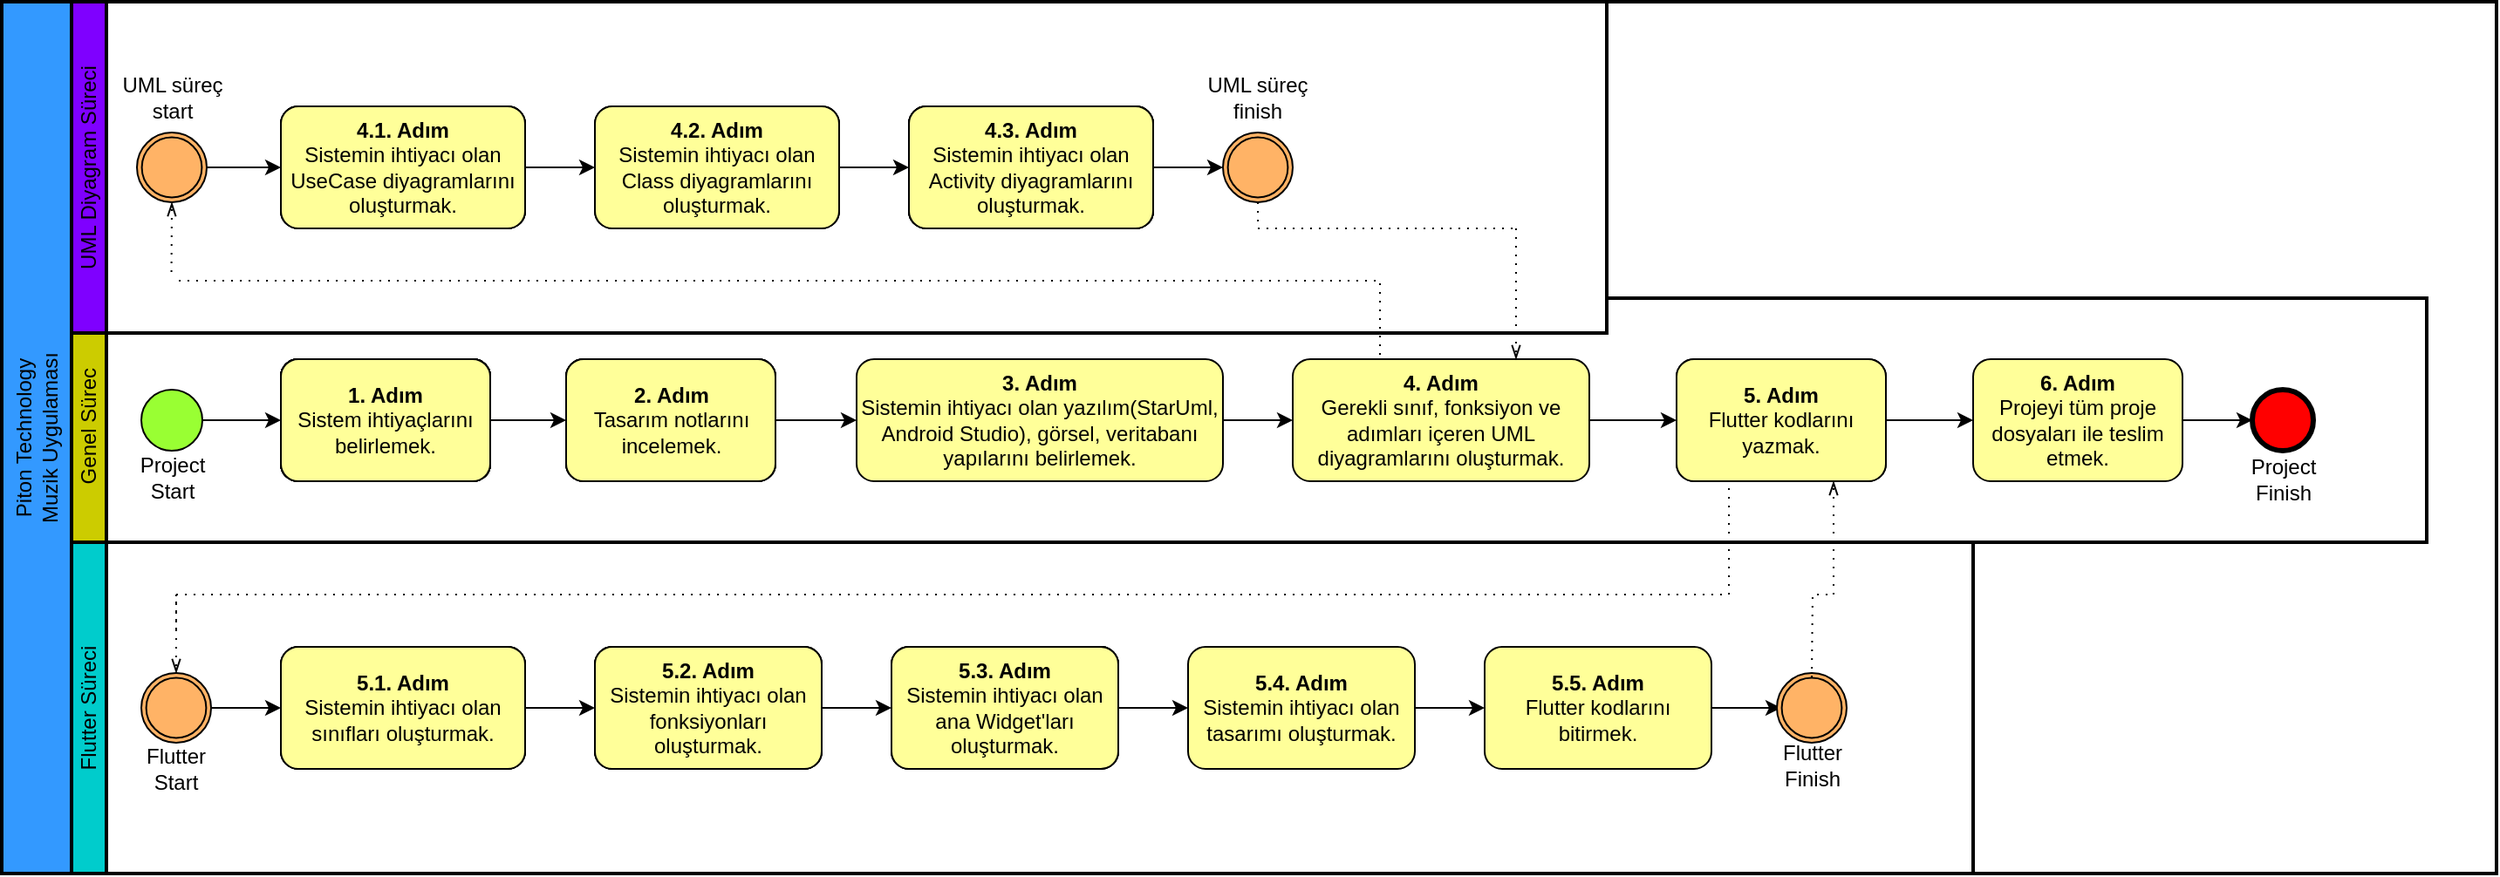 <mxfile version="21.3.4" type="device">
  <diagram name="Sayfa -1" id="RC8Z3Om8tb_IrY7KSUlR">
    <mxGraphModel dx="1518" dy="646" grid="1" gridSize="10" guides="1" tooltips="1" connect="1" arrows="1" fold="1" page="1" pageScale="1" pageWidth="827" pageHeight="1169" math="0" shadow="0">
      <root>
        <mxCell id="0" />
        <mxCell id="1" parent="0" />
        <mxCell id="oHoN3_NJpQbHfXJQ5s68-1" value="Piton Technology &lt;br&gt;Muzik Uygulaması" style="swimlane;html=1;startSize=40;fontStyle=0;collapsible=0;horizontal=0;swimlaneLine=1;swimlaneFillColor=#ffffff;strokeWidth=2;whiteSpace=wrap;fillColor=#3399FF;" parent="1" vertex="1">
          <mxGeometry x="30" y="30" width="1430" height="500" as="geometry" />
        </mxCell>
        <mxCell id="oHoN3_NJpQbHfXJQ5s68-3" value="Genel Sürec&amp;nbsp;&amp;nbsp;" style="swimlane;html=1;startSize=20;fontStyle=0;collapsible=0;horizontal=0;swimlaneLine=1;swimlaneFillColor=#ffffff;strokeWidth=2;whiteSpace=wrap;fillColor=#CCCC00;" parent="oHoN3_NJpQbHfXJQ5s68-1" vertex="1">
          <mxGeometry x="40" y="170" width="1350" height="140" as="geometry" />
        </mxCell>
        <mxCell id="oHoN3_NJpQbHfXJQ5s68-14" style="edgeStyle=orthogonalEdgeStyle;rounded=0;orthogonalLoop=1;jettySize=auto;html=1;entryX=0;entryY=0.5;entryDx=0;entryDy=0;entryPerimeter=0;" parent="oHoN3_NJpQbHfXJQ5s68-3" source="oHoN3_NJpQbHfXJQ5s68-6" target="oHoN3_NJpQbHfXJQ5s68-7" edge="1">
          <mxGeometry relative="1" as="geometry" />
        </mxCell>
        <mxCell id="oHoN3_NJpQbHfXJQ5s68-6" value="" style="points=[[0.145,0.145,0],[0.5,0,0],[0.855,0.145,0],[1,0.5,0],[0.855,0.855,0],[0.5,1,0],[0.145,0.855,0],[0,0.5,0]];shape=mxgraph.bpmn.event;html=1;verticalLabelPosition=bottom;labelBackgroundColor=#ffffff;verticalAlign=top;align=center;perimeter=ellipsePerimeter;outlineConnect=0;aspect=fixed;outline=standard;symbol=general;fillColor=#99FF33;" parent="oHoN3_NJpQbHfXJQ5s68-3" vertex="1">
          <mxGeometry x="40" y="52.5" width="35" height="35" as="geometry" />
        </mxCell>
        <mxCell id="oHoN3_NJpQbHfXJQ5s68-23" style="edgeStyle=orthogonalEdgeStyle;rounded=0;orthogonalLoop=1;jettySize=auto;html=1;entryX=0;entryY=0.5;entryDx=0;entryDy=0;entryPerimeter=0;" parent="oHoN3_NJpQbHfXJQ5s68-3" source="oHoN3_NJpQbHfXJQ5s68-7" target="oHoN3_NJpQbHfXJQ5s68-9" edge="1">
          <mxGeometry relative="1" as="geometry" />
        </mxCell>
        <mxCell id="oHoN3_NJpQbHfXJQ5s68-7" value="&lt;b&gt;1. Adım&lt;/b&gt;&lt;br&gt;Sistem ihtiyaçlarını belirlemek." style="points=[[0.25,0,0],[0.5,0,0],[0.75,0,0],[1,0.25,0],[1,0.5,0],[1,0.75,0],[0.75,1,0],[0.5,1,0],[0.25,1,0],[0,0.75,0],[0,0.5,0],[0,0.25,0]];shape=mxgraph.bpmn.task;whiteSpace=wrap;rectStyle=rounded;size=10;html=1;container=1;expand=0;collapsible=0;taskMarker=abstract;" parent="oHoN3_NJpQbHfXJQ5s68-3" vertex="1">
          <mxGeometry x="120" y="35" width="120" height="70" as="geometry" />
        </mxCell>
        <mxCell id="oHoN3_NJpQbHfXJQ5s68-16" style="edgeStyle=orthogonalEdgeStyle;rounded=0;orthogonalLoop=1;jettySize=auto;html=1;entryX=0;entryY=0.5;entryDx=0;entryDy=0;entryPerimeter=0;" parent="oHoN3_NJpQbHfXJQ5s68-3" source="oHoN3_NJpQbHfXJQ5s68-9" target="oHoN3_NJpQbHfXJQ5s68-12" edge="1">
          <mxGeometry relative="1" as="geometry" />
        </mxCell>
        <mxCell id="oHoN3_NJpQbHfXJQ5s68-9" value="&lt;b&gt;2. Adım&lt;/b&gt;&lt;br&gt;Tasarım notlarını incelemek." style="points=[[0.25,0,0],[0.5,0,0],[0.75,0,0],[1,0.25,0],[1,0.5,0],[1,0.75,0],[0.75,1,0],[0.5,1,0],[0.25,1,0],[0,0.75,0],[0,0.5,0],[0,0.25,0]];shape=mxgraph.bpmn.task;whiteSpace=wrap;rectStyle=rounded;size=10;html=1;container=1;expand=0;collapsible=0;taskMarker=abstract;" parent="oHoN3_NJpQbHfXJQ5s68-3" vertex="1">
          <mxGeometry x="283.5" y="35" width="120" height="70" as="geometry" />
        </mxCell>
        <mxCell id="oHoN3_NJpQbHfXJQ5s68-19" style="edgeStyle=orthogonalEdgeStyle;rounded=0;orthogonalLoop=1;jettySize=auto;html=1;entryX=0;entryY=0.5;entryDx=0;entryDy=0;entryPerimeter=0;" parent="oHoN3_NJpQbHfXJQ5s68-3" source="oHoN3_NJpQbHfXJQ5s68-10" target="oHoN3_NJpQbHfXJQ5s68-11" edge="1">
          <mxGeometry relative="1" as="geometry" />
        </mxCell>
        <mxCell id="oHoN3_NJpQbHfXJQ5s68-10" value="&lt;b&gt;4. Adım&lt;/b&gt;&lt;br&gt;Gerekli sınıf, fonksiyon ve adımları içeren UML diyagramlarını oluşturmak." style="points=[[0.25,0,0],[0.5,0,0],[0.75,0,0],[1,0.25,0],[1,0.5,0],[1,0.75,0],[0.75,1,0],[0.5,1,0],[0.25,1,0],[0,0.75,0],[0,0.5,0],[0,0.25,0]];shape=mxgraph.bpmn.task;whiteSpace=wrap;rectStyle=rounded;size=10;html=1;container=1;expand=0;collapsible=0;taskMarker=abstract;fillColor=#FFFF99;" parent="oHoN3_NJpQbHfXJQ5s68-3" vertex="1">
          <mxGeometry x="700" y="35" width="170" height="70" as="geometry" />
        </mxCell>
        <mxCell id="PVPJIV_usJrOc7KHJ-qA-55" value="&lt;b&gt;4.3. Adım&lt;/b&gt;&lt;br&gt;Sistemin ihtiyacı olan Activity diyagramlarını oluşturmak." style="points=[[0.25,0,0],[0.5,0,0],[0.75,0,0],[1,0.25,0],[1,0.5,0],[1,0.75,0],[0.75,1,0],[0.5,1,0],[0.25,1,0],[0,0.75,0],[0,0.5,0],[0,0.25,0]];shape=mxgraph.bpmn.task;whiteSpace=wrap;rectStyle=rounded;size=10;html=1;container=1;expand=0;collapsible=0;taskMarker=abstract;" vertex="1" parent="oHoN3_NJpQbHfXJQ5s68-10">
          <mxGeometry x="-220" y="-145" width="140" height="70" as="geometry" />
        </mxCell>
        <mxCell id="PVPJIV_usJrOc7KHJ-qA-56" value="&lt;b&gt;4.1. Adım&lt;/b&gt;&lt;br&gt;Sistemin ihtiyacı olan UseCase diyagramlarını oluşturmak." style="points=[[0.25,0,0],[0.5,0,0],[0.75,0,0],[1,0.25,0],[1,0.5,0],[1,0.75,0],[0.75,1,0],[0.5,1,0],[0.25,1,0],[0,0.75,0],[0,0.5,0],[0,0.25,0]];shape=mxgraph.bpmn.task;whiteSpace=wrap;rectStyle=rounded;size=10;html=1;container=1;expand=0;collapsible=0;taskMarker=abstract;" vertex="1" parent="oHoN3_NJpQbHfXJQ5s68-10">
          <mxGeometry x="-580" y="-145" width="140" height="70" as="geometry" />
        </mxCell>
        <mxCell id="PVPJIV_usJrOc7KHJ-qA-57" value="&lt;b&gt;1. Adım&lt;/b&gt;&lt;br&gt;Sistem ihtiyaçlarını belirlemek." style="points=[[0.25,0,0],[0.5,0,0],[0.75,0,0],[1,0.25,0],[1,0.5,0],[1,0.75,0],[0.75,1,0],[0.5,1,0],[0.25,1,0],[0,0.75,0],[0,0.5,0],[0,0.25,0]];shape=mxgraph.bpmn.task;whiteSpace=wrap;rectStyle=rounded;size=10;html=1;container=1;expand=0;collapsible=0;taskMarker=abstract;" vertex="1" parent="PVPJIV_usJrOc7KHJ-qA-56">
          <mxGeometry y="145" width="120" height="70" as="geometry" />
        </mxCell>
        <mxCell id="PVPJIV_usJrOc7KHJ-qA-58" value="&lt;b&gt;4.2. Adım&lt;/b&gt;&lt;br&gt;Sistemin ihtiyacı olan Class diyagramlarını oluşturmak." style="points=[[0.25,0,0],[0.5,0,0],[0.75,0,0],[1,0.25,0],[1,0.5,0],[1,0.75,0],[0.75,1,0],[0.5,1,0],[0.25,1,0],[0,0.75,0],[0,0.5,0],[0,0.25,0]];shape=mxgraph.bpmn.task;whiteSpace=wrap;rectStyle=rounded;size=10;html=1;container=1;expand=0;collapsible=0;taskMarker=abstract;" vertex="1" parent="oHoN3_NJpQbHfXJQ5s68-10">
          <mxGeometry x="-400" y="-145" width="140" height="70" as="geometry" />
        </mxCell>
        <mxCell id="PVPJIV_usJrOc7KHJ-qA-59" value="&lt;b&gt;1. Adım&lt;/b&gt;&lt;br&gt;Sistem ihtiyaçlarını belirlemek." style="points=[[0.25,0,0],[0.5,0,0],[0.75,0,0],[1,0.25,0],[1,0.5,0],[1,0.75,0],[0.75,1,0],[0.5,1,0],[0.25,1,0],[0,0.75,0],[0,0.5,0],[0,0.25,0]];shape=mxgraph.bpmn.task;whiteSpace=wrap;rectStyle=rounded;size=10;html=1;container=1;expand=0;collapsible=0;taskMarker=abstract;" vertex="1" parent="PVPJIV_usJrOc7KHJ-qA-58">
          <mxGeometry x="-180" y="145" width="120" height="70" as="geometry" />
        </mxCell>
        <mxCell id="PVPJIV_usJrOc7KHJ-qA-60" value="&lt;b&gt;2. Adım&lt;/b&gt;&lt;br&gt;Tasarım notlarını incelemek." style="points=[[0.25,0,0],[0.5,0,0],[0.75,0,0],[1,0.25,0],[1,0.5,0],[1,0.75,0],[0.75,1,0],[0.5,1,0],[0.25,1,0],[0,0.75,0],[0,0.5,0],[0,0.25,0]];shape=mxgraph.bpmn.task;whiteSpace=wrap;rectStyle=rounded;size=10;html=1;container=1;expand=0;collapsible=0;taskMarker=abstract;" vertex="1" parent="oHoN3_NJpQbHfXJQ5s68-10">
          <mxGeometry x="-416.5" width="120" height="70" as="geometry" />
        </mxCell>
        <mxCell id="PVPJIV_usJrOc7KHJ-qA-61" value="&lt;b&gt;5.1. Adım&lt;/b&gt;&lt;br&gt;Sistemin ihtiyacı olan sınıfları oluşturmak." style="points=[[0.25,0,0],[0.5,0,0],[0.75,0,0],[1,0.25,0],[1,0.5,0],[1,0.75,0],[0.75,1,0],[0.5,1,0],[0.25,1,0],[0,0.75,0],[0,0.5,0],[0,0.25,0]];shape=mxgraph.bpmn.task;whiteSpace=wrap;rectStyle=rounded;size=10;html=1;container=1;expand=0;collapsible=0;taskMarker=abstract;" vertex="1" parent="oHoN3_NJpQbHfXJQ5s68-10">
          <mxGeometry x="-580" y="165" width="140" height="70" as="geometry" />
        </mxCell>
        <mxCell id="PVPJIV_usJrOc7KHJ-qA-62" value="&lt;b&gt;5.2. Adım&lt;/b&gt;&lt;br&gt;Sistemin ihtiyacı olan fonksiyonları oluşturmak." style="points=[[0.25,0,0],[0.5,0,0],[0.75,0,0],[1,0.25,0],[1,0.5,0],[1,0.75,0],[0.75,1,0],[0.5,1,0],[0.25,1,0],[0,0.75,0],[0,0.5,0],[0,0.25,0]];shape=mxgraph.bpmn.task;whiteSpace=wrap;rectStyle=rounded;size=10;html=1;container=1;expand=0;collapsible=0;taskMarker=abstract;" vertex="1" parent="oHoN3_NJpQbHfXJQ5s68-10">
          <mxGeometry x="-400" y="165" width="130" height="70" as="geometry" />
        </mxCell>
        <mxCell id="PVPJIV_usJrOc7KHJ-qA-63" value="&lt;b&gt;5.3. Adım&lt;/b&gt;&lt;br&gt;Sistemin ihtiyacı olan ana Widget&#39;ları oluşturmak." style="points=[[0.25,0,0],[0.5,0,0],[0.75,0,0],[1,0.25,0],[1,0.5,0],[1,0.75,0],[0.75,1,0],[0.5,1,0],[0.25,1,0],[0,0.75,0],[0,0.5,0],[0,0.25,0]];shape=mxgraph.bpmn.task;whiteSpace=wrap;rectStyle=rounded;size=10;html=1;container=1;expand=0;collapsible=0;taskMarker=abstract;" vertex="1" parent="oHoN3_NJpQbHfXJQ5s68-10">
          <mxGeometry x="-230" y="165" width="130" height="70" as="geometry" />
        </mxCell>
        <mxCell id="oHoN3_NJpQbHfXJQ5s68-20" style="edgeStyle=orthogonalEdgeStyle;rounded=0;orthogonalLoop=1;jettySize=auto;html=1;entryX=0;entryY=0.5;entryDx=0;entryDy=0;entryPerimeter=0;" parent="oHoN3_NJpQbHfXJQ5s68-3" source="oHoN3_NJpQbHfXJQ5s68-11" target="oHoN3_NJpQbHfXJQ5s68-13" edge="1">
          <mxGeometry relative="1" as="geometry" />
        </mxCell>
        <mxCell id="oHoN3_NJpQbHfXJQ5s68-11" value="&lt;b&gt;5. Adım&lt;/b&gt;&lt;br&gt;Flutter kodlarını yazmak." style="points=[[0.25,0,0],[0.5,0,0],[0.75,0,0],[1,0.25,0],[1,0.5,0],[1,0.75,0],[0.75,1,0],[0.5,1,0],[0.25,1,0],[0,0.75,0],[0,0.5,0],[0,0.25,0]];shape=mxgraph.bpmn.task;whiteSpace=wrap;rectStyle=rounded;size=10;html=1;container=1;expand=0;collapsible=0;taskMarker=abstract;" parent="oHoN3_NJpQbHfXJQ5s68-3" vertex="1">
          <mxGeometry x="920" y="35" width="120" height="70" as="geometry" />
        </mxCell>
        <mxCell id="oHoN3_NJpQbHfXJQ5s68-17" style="edgeStyle=orthogonalEdgeStyle;rounded=0;orthogonalLoop=1;jettySize=auto;html=1;entryX=0;entryY=0.5;entryDx=0;entryDy=0;entryPerimeter=0;" parent="oHoN3_NJpQbHfXJQ5s68-3" source="oHoN3_NJpQbHfXJQ5s68-12" target="oHoN3_NJpQbHfXJQ5s68-10" edge="1">
          <mxGeometry relative="1" as="geometry" />
        </mxCell>
        <mxCell id="oHoN3_NJpQbHfXJQ5s68-12" value="&lt;b&gt;3. Adım&lt;/b&gt;&lt;br&gt;Sistemin ihtiyacı olan yazılım(StarUml, Android Studio), görsel, veritabanı yapılarını belirlemek." style="points=[[0.25,0,0],[0.5,0,0],[0.75,0,0],[1,0.25,0],[1,0.5,0],[1,0.75,0],[0.75,1,0],[0.5,1,0],[0.25,1,0],[0,0.75,0],[0,0.5,0],[0,0.25,0]];shape=mxgraph.bpmn.task;whiteSpace=wrap;rectStyle=rounded;size=10;html=1;container=1;expand=0;collapsible=0;taskMarker=abstract;fillColor=#FFFF99;" parent="oHoN3_NJpQbHfXJQ5s68-3" vertex="1">
          <mxGeometry x="450" y="35" width="210" height="70" as="geometry" />
        </mxCell>
        <mxCell id="PVPJIV_usJrOc7KHJ-qA-46" value="&lt;b&gt;4.3. Adım&lt;/b&gt;&lt;br&gt;Sistemin ihtiyacı olan Activity diyagramlarını oluşturmak." style="points=[[0.25,0,0],[0.5,0,0],[0.75,0,0],[1,0.25,0],[1,0.5,0],[1,0.75,0],[0.75,1,0],[0.5,1,0],[0.25,1,0],[0,0.75,0],[0,0.5,0],[0,0.25,0]];shape=mxgraph.bpmn.task;whiteSpace=wrap;rectStyle=rounded;size=10;html=1;container=1;expand=0;collapsible=0;taskMarker=abstract;" vertex="1" parent="oHoN3_NJpQbHfXJQ5s68-12">
          <mxGeometry x="30" y="-145" width="140" height="70" as="geometry" />
        </mxCell>
        <mxCell id="PVPJIV_usJrOc7KHJ-qA-47" value="&lt;b&gt;4.1. Adım&lt;/b&gt;&lt;br&gt;Sistemin ihtiyacı olan UseCase diyagramlarını oluşturmak." style="points=[[0.25,0,0],[0.5,0,0],[0.75,0,0],[1,0.25,0],[1,0.5,0],[1,0.75,0],[0.75,1,0],[0.5,1,0],[0.25,1,0],[0,0.75,0],[0,0.5,0],[0,0.25,0]];shape=mxgraph.bpmn.task;whiteSpace=wrap;rectStyle=rounded;size=10;html=1;container=1;expand=0;collapsible=0;taskMarker=abstract;" vertex="1" parent="oHoN3_NJpQbHfXJQ5s68-12">
          <mxGeometry x="-330" y="-145" width="140" height="70" as="geometry" />
        </mxCell>
        <mxCell id="PVPJIV_usJrOc7KHJ-qA-48" value="&lt;b&gt;1. Adım&lt;/b&gt;&lt;br&gt;Sistem ihtiyaçlarını belirlemek." style="points=[[0.25,0,0],[0.5,0,0],[0.75,0,0],[1,0.25,0],[1,0.5,0],[1,0.75,0],[0.75,1,0],[0.5,1,0],[0.25,1,0],[0,0.75,0],[0,0.5,0],[0,0.25,0]];shape=mxgraph.bpmn.task;whiteSpace=wrap;rectStyle=rounded;size=10;html=1;container=1;expand=0;collapsible=0;taskMarker=abstract;" vertex="1" parent="PVPJIV_usJrOc7KHJ-qA-47">
          <mxGeometry y="145" width="120" height="70" as="geometry" />
        </mxCell>
        <mxCell id="PVPJIV_usJrOc7KHJ-qA-49" value="&lt;b&gt;4.2. Adım&lt;/b&gt;&lt;br&gt;Sistemin ihtiyacı olan Class diyagramlarını oluşturmak." style="points=[[0.25,0,0],[0.5,0,0],[0.75,0,0],[1,0.25,0],[1,0.5,0],[1,0.75,0],[0.75,1,0],[0.5,1,0],[0.25,1,0],[0,0.75,0],[0,0.5,0],[0,0.25,0]];shape=mxgraph.bpmn.task;whiteSpace=wrap;rectStyle=rounded;size=10;html=1;container=1;expand=0;collapsible=0;taskMarker=abstract;" vertex="1" parent="oHoN3_NJpQbHfXJQ5s68-12">
          <mxGeometry x="-150" y="-145" width="140" height="70" as="geometry" />
        </mxCell>
        <mxCell id="PVPJIV_usJrOc7KHJ-qA-50" value="&lt;b&gt;1. Adım&lt;/b&gt;&lt;br&gt;Sistem ihtiyaçlarını belirlemek." style="points=[[0.25,0,0],[0.5,0,0],[0.75,0,0],[1,0.25,0],[1,0.5,0],[1,0.75,0],[0.75,1,0],[0.5,1,0],[0.25,1,0],[0,0.75,0],[0,0.5,0],[0,0.25,0]];shape=mxgraph.bpmn.task;whiteSpace=wrap;rectStyle=rounded;size=10;html=1;container=1;expand=0;collapsible=0;taskMarker=abstract;" vertex="1" parent="PVPJIV_usJrOc7KHJ-qA-49">
          <mxGeometry x="-180" y="145" width="120" height="70" as="geometry" />
        </mxCell>
        <mxCell id="PVPJIV_usJrOc7KHJ-qA-51" value="&lt;b&gt;2. Adım&lt;/b&gt;&lt;br&gt;Tasarım notlarını incelemek." style="points=[[0.25,0,0],[0.5,0,0],[0.75,0,0],[1,0.25,0],[1,0.5,0],[1,0.75,0],[0.75,1,0],[0.5,1,0],[0.25,1,0],[0,0.75,0],[0,0.5,0],[0,0.25,0]];shape=mxgraph.bpmn.task;whiteSpace=wrap;rectStyle=rounded;size=10;html=1;container=1;expand=0;collapsible=0;taskMarker=abstract;" vertex="1" parent="oHoN3_NJpQbHfXJQ5s68-12">
          <mxGeometry x="-166.5" width="120" height="70" as="geometry" />
        </mxCell>
        <mxCell id="PVPJIV_usJrOc7KHJ-qA-52" value="&lt;b&gt;5.1. Adım&lt;/b&gt;&lt;br&gt;Sistemin ihtiyacı olan sınıfları oluşturmak." style="points=[[0.25,0,0],[0.5,0,0],[0.75,0,0],[1,0.25,0],[1,0.5,0],[1,0.75,0],[0.75,1,0],[0.5,1,0],[0.25,1,0],[0,0.75,0],[0,0.5,0],[0,0.25,0]];shape=mxgraph.bpmn.task;whiteSpace=wrap;rectStyle=rounded;size=10;html=1;container=1;expand=0;collapsible=0;taskMarker=abstract;" vertex="1" parent="oHoN3_NJpQbHfXJQ5s68-12">
          <mxGeometry x="-330" y="165" width="140" height="70" as="geometry" />
        </mxCell>
        <mxCell id="PVPJIV_usJrOc7KHJ-qA-53" value="&lt;b&gt;5.2. Adım&lt;/b&gt;&lt;br&gt;Sistemin ihtiyacı olan fonksiyonları oluşturmak." style="points=[[0.25,0,0],[0.5,0,0],[0.75,0,0],[1,0.25,0],[1,0.5,0],[1,0.75,0],[0.75,1,0],[0.5,1,0],[0.25,1,0],[0,0.75,0],[0,0.5,0],[0,0.25,0]];shape=mxgraph.bpmn.task;whiteSpace=wrap;rectStyle=rounded;size=10;html=1;container=1;expand=0;collapsible=0;taskMarker=abstract;" vertex="1" parent="oHoN3_NJpQbHfXJQ5s68-12">
          <mxGeometry x="-150" y="165" width="130" height="70" as="geometry" />
        </mxCell>
        <mxCell id="PVPJIV_usJrOc7KHJ-qA-54" value="&lt;b&gt;5.3. Adım&lt;/b&gt;&lt;br&gt;Sistemin ihtiyacı olan ana Widget&#39;ları oluşturmak." style="points=[[0.25,0,0],[0.5,0,0],[0.75,0,0],[1,0.25,0],[1,0.5,0],[1,0.75,0],[0.75,1,0],[0.5,1,0],[0.25,1,0],[0,0.75,0],[0,0.5,0],[0,0.25,0]];shape=mxgraph.bpmn.task;whiteSpace=wrap;rectStyle=rounded;size=10;html=1;container=1;expand=0;collapsible=0;taskMarker=abstract;" vertex="1" parent="oHoN3_NJpQbHfXJQ5s68-12">
          <mxGeometry x="20" y="165" width="130" height="70" as="geometry" />
        </mxCell>
        <mxCell id="PVPJIV_usJrOc7KHJ-qA-64" value="&lt;b&gt;4.3. Adım&lt;/b&gt;&lt;br&gt;Sistemin ihtiyacı olan Activity diyagramlarını oluşturmak." style="points=[[0.25,0,0],[0.5,0,0],[0.75,0,0],[1,0.25,0],[1,0.5,0],[1,0.75,0],[0.75,1,0],[0.5,1,0],[0.25,1,0],[0,0.75,0],[0,0.5,0],[0,0.25,0]];shape=mxgraph.bpmn.task;whiteSpace=wrap;rectStyle=rounded;size=10;html=1;container=1;expand=0;collapsible=0;taskMarker=abstract;fillColor=#FFFF99;" vertex="1" parent="oHoN3_NJpQbHfXJQ5s68-12">
          <mxGeometry x="30" y="-145" width="140" height="70" as="geometry" />
        </mxCell>
        <mxCell id="PVPJIV_usJrOc7KHJ-qA-65" value="&lt;b&gt;4.1. Adım&lt;/b&gt;&lt;br&gt;Sistemin ihtiyacı olan UseCase diyagramlarını oluşturmak." style="points=[[0.25,0,0],[0.5,0,0],[0.75,0,0],[1,0.25,0],[1,0.5,0],[1,0.75,0],[0.75,1,0],[0.5,1,0],[0.25,1,0],[0,0.75,0],[0,0.5,0],[0,0.25,0]];shape=mxgraph.bpmn.task;whiteSpace=wrap;rectStyle=rounded;size=10;html=1;container=1;expand=0;collapsible=0;taskMarker=abstract;fillColor=#FFFF99;" vertex="1" parent="oHoN3_NJpQbHfXJQ5s68-12">
          <mxGeometry x="-330" y="-145" width="140" height="70" as="geometry" />
        </mxCell>
        <mxCell id="PVPJIV_usJrOc7KHJ-qA-66" value="&lt;b&gt;1. Adım&lt;/b&gt;&lt;br&gt;Sistem ihtiyaçlarını belirlemek." style="points=[[0.25,0,0],[0.5,0,0],[0.75,0,0],[1,0.25,0],[1,0.5,0],[1,0.75,0],[0.75,1,0],[0.5,1,0],[0.25,1,0],[0,0.75,0],[0,0.5,0],[0,0.25,0]];shape=mxgraph.bpmn.task;whiteSpace=wrap;rectStyle=rounded;size=10;html=1;container=1;expand=0;collapsible=0;taskMarker=abstract;" vertex="1" parent="PVPJIV_usJrOc7KHJ-qA-65">
          <mxGeometry y="145" width="120" height="70" as="geometry" />
        </mxCell>
        <mxCell id="PVPJIV_usJrOc7KHJ-qA-67" value="&lt;b&gt;4.2. Adım&lt;/b&gt;&lt;br&gt;Sistemin ihtiyacı olan Class diyagramlarını oluşturmak." style="points=[[0.25,0,0],[0.5,0,0],[0.75,0,0],[1,0.25,0],[1,0.5,0],[1,0.75,0],[0.75,1,0],[0.5,1,0],[0.25,1,0],[0,0.75,0],[0,0.5,0],[0,0.25,0]];shape=mxgraph.bpmn.task;whiteSpace=wrap;rectStyle=rounded;size=10;html=1;container=1;expand=0;collapsible=0;taskMarker=abstract;fillColor=#FFFF99;" vertex="1" parent="oHoN3_NJpQbHfXJQ5s68-12">
          <mxGeometry x="-150" y="-145" width="140" height="70" as="geometry" />
        </mxCell>
        <mxCell id="PVPJIV_usJrOc7KHJ-qA-68" value="&lt;b&gt;1. Adım&lt;/b&gt;&lt;br&gt;Sistem ihtiyaçlarını belirlemek." style="points=[[0.25,0,0],[0.5,0,0],[0.75,0,0],[1,0.25,0],[1,0.5,0],[1,0.75,0],[0.75,1,0],[0.5,1,0],[0.25,1,0],[0,0.75,0],[0,0.5,0],[0,0.25,0]];shape=mxgraph.bpmn.task;whiteSpace=wrap;rectStyle=rounded;size=10;html=1;container=1;expand=0;collapsible=0;taskMarker=abstract;" vertex="1" parent="PVPJIV_usJrOc7KHJ-qA-67">
          <mxGeometry x="-180" y="145" width="120" height="70" as="geometry" />
        </mxCell>
        <mxCell id="PVPJIV_usJrOc7KHJ-qA-69" value="&lt;b&gt;2. Adım&lt;/b&gt;&lt;br&gt;Tasarım notlarını incelemek." style="points=[[0.25,0,0],[0.5,0,0],[0.75,0,0],[1,0.25,0],[1,0.5,0],[1,0.75,0],[0.75,1,0],[0.5,1,0],[0.25,1,0],[0,0.75,0],[0,0.5,0],[0,0.25,0]];shape=mxgraph.bpmn.task;whiteSpace=wrap;rectStyle=rounded;size=10;html=1;container=1;expand=0;collapsible=0;taskMarker=abstract;fillColor=#FFFF99;" vertex="1" parent="oHoN3_NJpQbHfXJQ5s68-12">
          <mxGeometry x="-166.5" width="120" height="70" as="geometry" />
        </mxCell>
        <mxCell id="PVPJIV_usJrOc7KHJ-qA-70" value="&lt;b&gt;5.1. Adım&lt;/b&gt;&lt;br&gt;Sistemin ihtiyacı olan sınıfları oluşturmak." style="points=[[0.25,0,0],[0.5,0,0],[0.75,0,0],[1,0.25,0],[1,0.5,0],[1,0.75,0],[0.75,1,0],[0.5,1,0],[0.25,1,0],[0,0.75,0],[0,0.5,0],[0,0.25,0]];shape=mxgraph.bpmn.task;whiteSpace=wrap;rectStyle=rounded;size=10;html=1;container=1;expand=0;collapsible=0;taskMarker=abstract;fillColor=#FFFF99;" vertex="1" parent="oHoN3_NJpQbHfXJQ5s68-12">
          <mxGeometry x="-330" y="165" width="140" height="70" as="geometry" />
        </mxCell>
        <mxCell id="PVPJIV_usJrOc7KHJ-qA-71" value="&lt;b&gt;5.2. Adım&lt;/b&gt;&lt;br&gt;Sistemin ihtiyacı olan fonksiyonları oluşturmak." style="points=[[0.25,0,0],[0.5,0,0],[0.75,0,0],[1,0.25,0],[1,0.5,0],[1,0.75,0],[0.75,1,0],[0.5,1,0],[0.25,1,0],[0,0.75,0],[0,0.5,0],[0,0.25,0]];shape=mxgraph.bpmn.task;whiteSpace=wrap;rectStyle=rounded;size=10;html=1;container=1;expand=0;collapsible=0;taskMarker=abstract;fillColor=#FFFF99;" vertex="1" parent="oHoN3_NJpQbHfXJQ5s68-12">
          <mxGeometry x="-150" y="165" width="130" height="70" as="geometry" />
        </mxCell>
        <mxCell id="PVPJIV_usJrOc7KHJ-qA-72" value="&lt;b&gt;5.3. Adım&lt;/b&gt;&lt;br&gt;Sistemin ihtiyacı olan ana Widget&#39;ları oluşturmak." style="points=[[0.25,0,0],[0.5,0,0],[0.75,0,0],[1,0.25,0],[1,0.5,0],[1,0.75,0],[0.75,1,0],[0.5,1,0],[0.25,1,0],[0,0.75,0],[0,0.5,0],[0,0.25,0]];shape=mxgraph.bpmn.task;whiteSpace=wrap;rectStyle=rounded;size=10;html=1;container=1;expand=0;collapsible=0;taskMarker=abstract;fillColor=#FFFF99;" vertex="1" parent="oHoN3_NJpQbHfXJQ5s68-12">
          <mxGeometry x="20" y="165" width="130" height="70" as="geometry" />
        </mxCell>
        <mxCell id="PVPJIV_usJrOc7KHJ-qA-73" value="&lt;b&gt;5. Adım&lt;/b&gt;&lt;br&gt;Flutter kodlarını yazmak." style="points=[[0.25,0,0],[0.5,0,0],[0.75,0,0],[1,0.25,0],[1,0.5,0],[1,0.75,0],[0.75,1,0],[0.5,1,0],[0.25,1,0],[0,0.75,0],[0,0.5,0],[0,0.25,0]];shape=mxgraph.bpmn.task;whiteSpace=wrap;rectStyle=rounded;size=10;html=1;container=1;expand=0;collapsible=0;taskMarker=abstract;fillColor=#FFFF99;" vertex="1" parent="oHoN3_NJpQbHfXJQ5s68-12">
          <mxGeometry x="470" width="120" height="70" as="geometry" />
        </mxCell>
        <mxCell id="oHoN3_NJpQbHfXJQ5s68-22" style="edgeStyle=orthogonalEdgeStyle;rounded=0;orthogonalLoop=1;jettySize=auto;html=1;entryX=0;entryY=0.5;entryDx=0;entryDy=0;entryPerimeter=0;" parent="oHoN3_NJpQbHfXJQ5s68-3" source="oHoN3_NJpQbHfXJQ5s68-13" target="oHoN3_NJpQbHfXJQ5s68-21" edge="1">
          <mxGeometry relative="1" as="geometry" />
        </mxCell>
        <mxCell id="oHoN3_NJpQbHfXJQ5s68-13" value="&lt;b&gt;6. Adım&lt;/b&gt;&lt;br&gt;Projeyi tüm proje dosyaları ile teslim etmek." style="points=[[0.25,0,0],[0.5,0,0],[0.75,0,0],[1,0.25,0],[1,0.5,0],[1,0.75,0],[0.75,1,0],[0.5,1,0],[0.25,1,0],[0,0.75,0],[0,0.5,0],[0,0.25,0]];shape=mxgraph.bpmn.task;whiteSpace=wrap;rectStyle=rounded;size=10;html=1;container=1;expand=0;collapsible=0;taskMarker=abstract;fillColor=#FFFF99;" parent="oHoN3_NJpQbHfXJQ5s68-3" vertex="1">
          <mxGeometry x="1090" y="35" width="120" height="70" as="geometry" />
        </mxCell>
        <mxCell id="oHoN3_NJpQbHfXJQ5s68-21" value="" style="points=[[0.145,0.145,0],[0.5,0,0],[0.855,0.145,0],[1,0.5,0],[0.855,0.855,0],[0.5,1,0],[0.145,0.855,0],[0,0.5,0]];shape=mxgraph.bpmn.event;html=1;verticalLabelPosition=bottom;labelBackgroundColor=#ffffff;verticalAlign=top;align=center;perimeter=ellipsePerimeter;outlineConnect=0;aspect=fixed;outline=end;symbol=terminate2;fillColor=#FF0000;" parent="oHoN3_NJpQbHfXJQ5s68-3" vertex="1">
          <mxGeometry x="1250" y="52.5" width="35" height="35" as="geometry" />
        </mxCell>
        <mxCell id="PVPJIV_usJrOc7KHJ-qA-24" value="Project Start" style="text;html=1;strokeColor=none;fillColor=none;align=center;verticalAlign=middle;whiteSpace=wrap;rounded=0;" vertex="1" parent="oHoN3_NJpQbHfXJQ5s68-3">
          <mxGeometry x="27.5" y="87.5" width="60" height="30" as="geometry" />
        </mxCell>
        <mxCell id="PVPJIV_usJrOc7KHJ-qA-39" value="Project Finish" style="text;html=1;strokeColor=none;fillColor=none;align=center;verticalAlign=middle;whiteSpace=wrap;rounded=0;" vertex="1" parent="oHoN3_NJpQbHfXJQ5s68-3">
          <mxGeometry x="1237.5" y="87.5" width="60" height="32.5" as="geometry" />
        </mxCell>
        <mxCell id="oHoN3_NJpQbHfXJQ5s68-4" value="Flutter Süreci" style="swimlane;html=1;startSize=20;fontStyle=0;collapsible=0;horizontal=0;swimlaneLine=1;swimlaneFillColor=#ffffff;strokeWidth=2;whiteSpace=wrap;fillColor=#00CCCC;" parent="oHoN3_NJpQbHfXJQ5s68-1" vertex="1">
          <mxGeometry x="40" y="310" width="1090" height="190" as="geometry" />
        </mxCell>
        <mxCell id="PVPJIV_usJrOc7KHJ-qA-4" style="edgeStyle=orthogonalEdgeStyle;rounded=0;orthogonalLoop=1;jettySize=auto;html=1;entryX=0;entryY=0.5;entryDx=0;entryDy=0;entryPerimeter=0;" edge="1" parent="oHoN3_NJpQbHfXJQ5s68-4" source="oHoN3_NJpQbHfXJQ5s68-55" target="oHoN3_NJpQbHfXJQ5s68-56">
          <mxGeometry relative="1" as="geometry" />
        </mxCell>
        <mxCell id="oHoN3_NJpQbHfXJQ5s68-55" value="" style="points=[[0.145,0.145,0],[0.5,0,0],[0.855,0.145,0],[1,0.5,0],[0.855,0.855,0],[0.5,1,0],[0.145,0.855,0],[0,0.5,0]];shape=mxgraph.bpmn.event;html=1;verticalLabelPosition=bottom;labelBackgroundColor=#ffffff;verticalAlign=top;align=center;perimeter=ellipsePerimeter;outlineConnect=0;aspect=fixed;outline=throwing;symbol=general;fillColor=#FFB366;" parent="oHoN3_NJpQbHfXJQ5s68-4" vertex="1">
          <mxGeometry x="40" y="75" width="40" height="40" as="geometry" />
        </mxCell>
        <mxCell id="PVPJIV_usJrOc7KHJ-qA-5" style="edgeStyle=orthogonalEdgeStyle;rounded=0;orthogonalLoop=1;jettySize=auto;html=1;entryX=0;entryY=0.5;entryDx=0;entryDy=0;entryPerimeter=0;" edge="1" parent="oHoN3_NJpQbHfXJQ5s68-4" source="oHoN3_NJpQbHfXJQ5s68-56" target="oHoN3_NJpQbHfXJQ5s68-57">
          <mxGeometry relative="1" as="geometry" />
        </mxCell>
        <mxCell id="oHoN3_NJpQbHfXJQ5s68-56" value="&lt;b&gt;5.1. Adım&lt;/b&gt;&lt;br&gt;Sistemin ihtiyacı olan sınıfları oluşturmak." style="points=[[0.25,0,0],[0.5,0,0],[0.75,0,0],[1,0.25,0],[1,0.5,0],[1,0.75,0],[0.75,1,0],[0.5,1,0],[0.25,1,0],[0,0.75,0],[0,0.5,0],[0,0.25,0]];shape=mxgraph.bpmn.task;whiteSpace=wrap;rectStyle=rounded;size=10;html=1;container=1;expand=0;collapsible=0;taskMarker=abstract;" parent="oHoN3_NJpQbHfXJQ5s68-4" vertex="1">
          <mxGeometry x="120" y="60" width="140" height="70" as="geometry" />
        </mxCell>
        <mxCell id="PVPJIV_usJrOc7KHJ-qA-6" style="edgeStyle=orthogonalEdgeStyle;rounded=0;orthogonalLoop=1;jettySize=auto;html=1;entryX=0;entryY=0.5;entryDx=0;entryDy=0;entryPerimeter=0;" edge="1" parent="oHoN3_NJpQbHfXJQ5s68-4" source="oHoN3_NJpQbHfXJQ5s68-57" target="oHoN3_NJpQbHfXJQ5s68-62">
          <mxGeometry relative="1" as="geometry" />
        </mxCell>
        <mxCell id="oHoN3_NJpQbHfXJQ5s68-57" value="&lt;b&gt;5.2. Adım&lt;/b&gt;&lt;br&gt;Sistemin ihtiyacı olan fonksiyonları oluşturmak." style="points=[[0.25,0,0],[0.5,0,0],[0.75,0,0],[1,0.25,0],[1,0.5,0],[1,0.75,0],[0.75,1,0],[0.5,1,0],[0.25,1,0],[0,0.75,0],[0,0.5,0],[0,0.25,0]];shape=mxgraph.bpmn.task;whiteSpace=wrap;rectStyle=rounded;size=10;html=1;container=1;expand=0;collapsible=0;taskMarker=abstract;" parent="oHoN3_NJpQbHfXJQ5s68-4" vertex="1">
          <mxGeometry x="300" y="60" width="130" height="70" as="geometry" />
        </mxCell>
        <mxCell id="PVPJIV_usJrOc7KHJ-qA-7" style="edgeStyle=orthogonalEdgeStyle;rounded=0;orthogonalLoop=1;jettySize=auto;html=1;entryX=0;entryY=0.5;entryDx=0;entryDy=0;entryPerimeter=0;" edge="1" parent="oHoN3_NJpQbHfXJQ5s68-4" source="oHoN3_NJpQbHfXJQ5s68-62" target="PVPJIV_usJrOc7KHJ-qA-1">
          <mxGeometry relative="1" as="geometry" />
        </mxCell>
        <mxCell id="oHoN3_NJpQbHfXJQ5s68-62" value="&lt;b&gt;5.3. Adım&lt;/b&gt;&lt;br&gt;Sistemin ihtiyacı olan ana Widget&#39;ları oluşturmak." style="points=[[0.25,0,0],[0.5,0,0],[0.75,0,0],[1,0.25,0],[1,0.5,0],[1,0.75,0],[0.75,1,0],[0.5,1,0],[0.25,1,0],[0,0.75,0],[0,0.5,0],[0,0.25,0]];shape=mxgraph.bpmn.task;whiteSpace=wrap;rectStyle=rounded;size=10;html=1;container=1;expand=0;collapsible=0;taskMarker=abstract;" parent="oHoN3_NJpQbHfXJQ5s68-4" vertex="1">
          <mxGeometry x="470" y="60" width="130" height="70" as="geometry" />
        </mxCell>
        <mxCell id="PVPJIV_usJrOc7KHJ-qA-8" style="edgeStyle=orthogonalEdgeStyle;rounded=0;orthogonalLoop=1;jettySize=auto;html=1;entryX=0;entryY=0.5;entryDx=0;entryDy=0;entryPerimeter=0;" edge="1" parent="oHoN3_NJpQbHfXJQ5s68-4" source="PVPJIV_usJrOc7KHJ-qA-1" target="PVPJIV_usJrOc7KHJ-qA-2">
          <mxGeometry relative="1" as="geometry" />
        </mxCell>
        <mxCell id="PVPJIV_usJrOc7KHJ-qA-1" value="&lt;b&gt;5.4. Adım&lt;/b&gt;&lt;br&gt;Sistemin ihtiyacı olan tasarımı oluşturmak." style="points=[[0.25,0,0],[0.5,0,0],[0.75,0,0],[1,0.25,0],[1,0.5,0],[1,0.75,0],[0.75,1,0],[0.5,1,0],[0.25,1,0],[0,0.75,0],[0,0.5,0],[0,0.25,0]];shape=mxgraph.bpmn.task;whiteSpace=wrap;rectStyle=rounded;size=10;html=1;container=1;expand=0;collapsible=0;taskMarker=abstract;fillColor=#FFFF99;" vertex="1" parent="oHoN3_NJpQbHfXJQ5s68-4">
          <mxGeometry x="640" y="60" width="130" height="70" as="geometry" />
        </mxCell>
        <mxCell id="PVPJIV_usJrOc7KHJ-qA-9" style="edgeStyle=orthogonalEdgeStyle;rounded=0;orthogonalLoop=1;jettySize=auto;html=1;entryX=0;entryY=0.5;entryDx=0;entryDy=0;entryPerimeter=0;" edge="1" parent="oHoN3_NJpQbHfXJQ5s68-4" source="PVPJIV_usJrOc7KHJ-qA-2">
          <mxGeometry relative="1" as="geometry">
            <mxPoint x="980" y="95" as="targetPoint" />
          </mxGeometry>
        </mxCell>
        <mxCell id="PVPJIV_usJrOc7KHJ-qA-2" value="&lt;b&gt;5.5. Adım&lt;/b&gt;&lt;br&gt;Flutter kodlarını bitirmek." style="points=[[0.25,0,0],[0.5,0,0],[0.75,0,0],[1,0.25,0],[1,0.5,0],[1,0.75,0],[0.75,1,0],[0.5,1,0],[0.25,1,0],[0,0.75,0],[0,0.5,0],[0,0.25,0]];shape=mxgraph.bpmn.task;whiteSpace=wrap;rectStyle=rounded;size=10;html=1;container=1;expand=0;collapsible=0;taskMarker=abstract;fillColor=#FFFF99;" vertex="1" parent="oHoN3_NJpQbHfXJQ5s68-4">
          <mxGeometry x="810" y="60" width="130" height="70" as="geometry" />
        </mxCell>
        <mxCell id="PVPJIV_usJrOc7KHJ-qA-40" value="Flutter Start" style="text;html=1;strokeColor=none;fillColor=none;align=center;verticalAlign=middle;whiteSpace=wrap;rounded=0;" vertex="1" parent="oHoN3_NJpQbHfXJQ5s68-4">
          <mxGeometry x="30" y="115" width="60" height="30" as="geometry" />
        </mxCell>
        <mxCell id="PVPJIV_usJrOc7KHJ-qA-41" value="Flutter Finish" style="text;html=1;strokeColor=none;fillColor=none;align=center;verticalAlign=middle;whiteSpace=wrap;rounded=0;" vertex="1" parent="oHoN3_NJpQbHfXJQ5s68-4">
          <mxGeometry x="967.5" y="112.5" width="60" height="30" as="geometry" />
        </mxCell>
        <mxCell id="PVPJIV_usJrOc7KHJ-qA-43" value="" style="points=[[0.145,0.145,0],[0.5,0,0],[0.855,0.145,0],[1,0.5,0],[0.855,0.855,0],[0.5,1,0],[0.145,0.855,0],[0,0.5,0]];shape=mxgraph.bpmn.event;html=1;verticalLabelPosition=bottom;labelBackgroundColor=#ffffff;verticalAlign=top;align=center;perimeter=ellipsePerimeter;outlineConnect=0;aspect=fixed;outline=throwing;symbol=general;fillColor=#FFB366;" vertex="1" parent="oHoN3_NJpQbHfXJQ5s68-4">
          <mxGeometry x="977.5" y="75" width="40" height="40" as="geometry" />
        </mxCell>
        <mxCell id="oHoN3_NJpQbHfXJQ5s68-24" value="UML Diyagram Süreci" style="swimlane;html=1;startSize=20;fontStyle=0;collapsible=0;horizontal=0;swimlaneLine=1;swimlaneFillColor=#ffffff;strokeWidth=2;whiteSpace=wrap;fillColor=#7F00FF;" parent="oHoN3_NJpQbHfXJQ5s68-1" vertex="1">
          <mxGeometry x="40" width="880" height="190" as="geometry" />
        </mxCell>
        <mxCell id="oHoN3_NJpQbHfXJQ5s68-51" style="edgeStyle=orthogonalEdgeStyle;rounded=0;orthogonalLoop=1;jettySize=auto;html=1;entryX=0;entryY=0.5;entryDx=0;entryDy=0;entryPerimeter=0;" parent="oHoN3_NJpQbHfXJQ5s68-24" source="oHoN3_NJpQbHfXJQ5s68-25" target="oHoN3_NJpQbHfXJQ5s68-26" edge="1">
          <mxGeometry relative="1" as="geometry" />
        </mxCell>
        <mxCell id="oHoN3_NJpQbHfXJQ5s68-25" value="" style="points=[[0.145,0.145,0],[0.5,0,0],[0.855,0.145,0],[1,0.5,0],[0.855,0.855,0],[0.5,1,0],[0.145,0.855,0],[0,0.5,0]];shape=mxgraph.bpmn.event;html=1;verticalLabelPosition=bottom;labelBackgroundColor=#ffffff;verticalAlign=top;align=center;perimeter=ellipsePerimeter;outlineConnect=0;aspect=fixed;outline=throwing;symbol=general;fillColor=#FFB366;" parent="oHoN3_NJpQbHfXJQ5s68-24" vertex="1">
          <mxGeometry x="37.5" y="75" width="40" height="40" as="geometry" />
        </mxCell>
        <mxCell id="oHoN3_NJpQbHfXJQ5s68-52" style="edgeStyle=orthogonalEdgeStyle;rounded=0;orthogonalLoop=1;jettySize=auto;html=1;entryX=0;entryY=0.5;entryDx=0;entryDy=0;entryPerimeter=0;" parent="oHoN3_NJpQbHfXJQ5s68-24" source="oHoN3_NJpQbHfXJQ5s68-26" target="oHoN3_NJpQbHfXJQ5s68-48" edge="1">
          <mxGeometry relative="1" as="geometry" />
        </mxCell>
        <mxCell id="oHoN3_NJpQbHfXJQ5s68-26" value="&lt;b&gt;4.1. Adım&lt;/b&gt;&lt;br&gt;Sistemin ihtiyacı olan UseCase diyagramlarını oluşturmak." style="points=[[0.25,0,0],[0.5,0,0],[0.75,0,0],[1,0.25,0],[1,0.5,0],[1,0.75,0],[0.75,1,0],[0.5,1,0],[0.25,1,0],[0,0.75,0],[0,0.5,0],[0,0.25,0]];shape=mxgraph.bpmn.task;whiteSpace=wrap;rectStyle=rounded;size=10;html=1;container=1;expand=0;collapsible=0;taskMarker=abstract;" parent="oHoN3_NJpQbHfXJQ5s68-24" vertex="1">
          <mxGeometry x="120" y="60" width="140" height="70" as="geometry" />
        </mxCell>
        <mxCell id="PVPJIV_usJrOc7KHJ-qA-44" value="&lt;b&gt;1. Adım&lt;/b&gt;&lt;br&gt;Sistem ihtiyaçlarını belirlemek." style="points=[[0.25,0,0],[0.5,0,0],[0.75,0,0],[1,0.25,0],[1,0.5,0],[1,0.75,0],[0.75,1,0],[0.5,1,0],[0.25,1,0],[0,0.75,0],[0,0.5,0],[0,0.25,0]];shape=mxgraph.bpmn.task;whiteSpace=wrap;rectStyle=rounded;size=10;html=1;container=1;expand=0;collapsible=0;taskMarker=abstract;" vertex="1" parent="oHoN3_NJpQbHfXJQ5s68-26">
          <mxGeometry y="145" width="120" height="70" as="geometry" />
        </mxCell>
        <mxCell id="oHoN3_NJpQbHfXJQ5s68-53" style="edgeStyle=orthogonalEdgeStyle;rounded=0;orthogonalLoop=1;jettySize=auto;html=1;entryX=0;entryY=0.5;entryDx=0;entryDy=0;entryPerimeter=0;" parent="oHoN3_NJpQbHfXJQ5s68-24" source="oHoN3_NJpQbHfXJQ5s68-48" target="oHoN3_NJpQbHfXJQ5s68-49" edge="1">
          <mxGeometry relative="1" as="geometry" />
        </mxCell>
        <mxCell id="oHoN3_NJpQbHfXJQ5s68-48" value="&lt;b&gt;4.2. Adım&lt;/b&gt;&lt;br&gt;Sistemin ihtiyacı olan Class diyagramlarını oluşturmak." style="points=[[0.25,0,0],[0.5,0,0],[0.75,0,0],[1,0.25,0],[1,0.5,0],[1,0.75,0],[0.75,1,0],[0.5,1,0],[0.25,1,0],[0,0.75,0],[0,0.5,0],[0,0.25,0]];shape=mxgraph.bpmn.task;whiteSpace=wrap;rectStyle=rounded;size=10;html=1;container=1;expand=0;collapsible=0;taskMarker=abstract;" parent="oHoN3_NJpQbHfXJQ5s68-24" vertex="1">
          <mxGeometry x="300" y="60" width="140" height="70" as="geometry" />
        </mxCell>
        <mxCell id="PVPJIV_usJrOc7KHJ-qA-45" value="&lt;b&gt;1. Adım&lt;/b&gt;&lt;br&gt;Sistem ihtiyaçlarını belirlemek." style="points=[[0.25,0,0],[0.5,0,0],[0.75,0,0],[1,0.25,0],[1,0.5,0],[1,0.75,0],[0.75,1,0],[0.5,1,0],[0.25,1,0],[0,0.75,0],[0,0.5,0],[0,0.25,0]];shape=mxgraph.bpmn.task;whiteSpace=wrap;rectStyle=rounded;size=10;html=1;container=1;expand=0;collapsible=0;taskMarker=abstract;" vertex="1" parent="oHoN3_NJpQbHfXJQ5s68-48">
          <mxGeometry x="-180" y="145" width="120" height="70" as="geometry" />
        </mxCell>
        <mxCell id="PVPJIV_usJrOc7KHJ-qA-74" value="&lt;b&gt;5.3. Adım&lt;/b&gt;&lt;br&gt;Sistemin ihtiyacı olan ana Widget&#39;ları oluşturmak." style="points=[[0.25,0,0],[0.5,0,0],[0.75,0,0],[1,0.25,0],[1,0.5,0],[1,0.75,0],[0.75,1,0],[0.5,1,0],[0.25,1,0],[0,0.75,0],[0,0.5,0],[0,0.25,0]];shape=mxgraph.bpmn.task;whiteSpace=wrap;rectStyle=rounded;size=10;html=1;container=1;expand=0;collapsible=0;taskMarker=abstract;fillColor=#FFFF99;" vertex="1" parent="PVPJIV_usJrOc7KHJ-qA-45">
          <mxGeometry x="350" y="165" width="130" height="70" as="geometry" />
        </mxCell>
        <mxCell id="PVPJIV_usJrOc7KHJ-qA-80" value="&lt;b&gt;4.2. Adım&lt;/b&gt;&lt;br&gt;Sistemin ihtiyacı olan Class diyagramlarını oluşturmak." style="points=[[0.25,0,0],[0.5,0,0],[0.75,0,0],[1,0.25,0],[1,0.5,0],[1,0.75,0],[0.75,1,0],[0.5,1,0],[0.25,1,0],[0,0.75,0],[0,0.5,0],[0,0.25,0]];shape=mxgraph.bpmn.task;whiteSpace=wrap;rectStyle=rounded;size=10;html=1;container=1;expand=0;collapsible=0;taskMarker=abstract;fillColor=#FFFF99;" vertex="1" parent="PVPJIV_usJrOc7KHJ-qA-74">
          <mxGeometry x="-170" y="-310" width="140" height="70" as="geometry" />
        </mxCell>
        <mxCell id="PVPJIV_usJrOc7KHJ-qA-81" value="&lt;b&gt;1. Adım&lt;/b&gt;&lt;br&gt;Sistem ihtiyaçlarını belirlemek." style="points=[[0.25,0,0],[0.5,0,0],[0.75,0,0],[1,0.25,0],[1,0.5,0],[1,0.75,0],[0.75,1,0],[0.5,1,0],[0.25,1,0],[0,0.75,0],[0,0.5,0],[0,0.25,0]];shape=mxgraph.bpmn.task;whiteSpace=wrap;rectStyle=rounded;size=10;html=1;container=1;expand=0;collapsible=0;taskMarker=abstract;" vertex="1" parent="PVPJIV_usJrOc7KHJ-qA-80">
          <mxGeometry x="-180" y="145" width="120" height="70" as="geometry" />
        </mxCell>
        <mxCell id="PVPJIV_usJrOc7KHJ-qA-82" value="&lt;b&gt;5.3. Adım&lt;/b&gt;&lt;br&gt;Sistemin ihtiyacı olan ana Widget&#39;ları oluşturmak." style="points=[[0.25,0,0],[0.5,0,0],[0.75,0,0],[1,0.25,0],[1,0.5,0],[1,0.75,0],[0.75,1,0],[0.5,1,0],[0.25,1,0],[0,0.75,0],[0,0.5,0],[0,0.25,0]];shape=mxgraph.bpmn.task;whiteSpace=wrap;rectStyle=rounded;size=10;html=1;container=1;expand=0;collapsible=0;taskMarker=abstract;fillColor=#FFFF99;" vertex="1" parent="PVPJIV_usJrOc7KHJ-qA-81">
          <mxGeometry x="350" y="165" width="130" height="70" as="geometry" />
        </mxCell>
        <mxCell id="PVPJIV_usJrOc7KHJ-qA-83" value="&lt;b&gt;5.2. Adım&lt;/b&gt;&lt;br&gt;Sistemin ihtiyacı olan fonksiyonları oluşturmak." style="points=[[0.25,0,0],[0.5,0,0],[0.75,0,0],[1,0.25,0],[1,0.5,0],[1,0.75,0],[0.75,1,0],[0.5,1,0],[0.25,1,0],[0,0.75,0],[0,0.5,0],[0,0.25,0]];shape=mxgraph.bpmn.task;whiteSpace=wrap;rectStyle=rounded;size=10;html=1;container=1;expand=0;collapsible=0;taskMarker=abstract;" vertex="1" parent="PVPJIV_usJrOc7KHJ-qA-81">
          <mxGeometry x="180" y="165" width="130" height="70" as="geometry" />
        </mxCell>
        <mxCell id="PVPJIV_usJrOc7KHJ-qA-84" value="&lt;b&gt;5.1. Adım&lt;/b&gt;&lt;br&gt;Sistemin ihtiyacı olan sınıfları oluşturmak." style="points=[[0.25,0,0],[0.5,0,0],[0.75,0,0],[1,0.25,0],[1,0.5,0],[1,0.75,0],[0.75,1,0],[0.5,1,0],[0.25,1,0],[0,0.75,0],[0,0.5,0],[0,0.25,0]];shape=mxgraph.bpmn.task;whiteSpace=wrap;rectStyle=rounded;size=10;html=1;container=1;expand=0;collapsible=0;taskMarker=abstract;" vertex="1" parent="PVPJIV_usJrOc7KHJ-qA-81">
          <mxGeometry y="165" width="140" height="70" as="geometry" />
        </mxCell>
        <mxCell id="PVPJIV_usJrOc7KHJ-qA-85" value="&lt;b&gt;4.1. Adım&lt;/b&gt;&lt;br&gt;Sistemin ihtiyacı olan UseCase diyagramlarını oluşturmak." style="points=[[0.25,0,0],[0.5,0,0],[0.75,0,0],[1,0.25,0],[1,0.5,0],[1,0.75,0],[0.75,1,0],[0.5,1,0],[0.25,1,0],[0,0.75,0],[0,0.5,0],[0,0.25,0]];shape=mxgraph.bpmn.task;whiteSpace=wrap;rectStyle=rounded;size=10;html=1;container=1;expand=0;collapsible=0;taskMarker=abstract;" vertex="1" parent="PVPJIV_usJrOc7KHJ-qA-81">
          <mxGeometry y="-145" width="140" height="70" as="geometry" />
        </mxCell>
        <mxCell id="PVPJIV_usJrOc7KHJ-qA-86" value="&lt;b&gt;1. Adım&lt;/b&gt;&lt;br&gt;Sistem ihtiyaçlarını belirlemek." style="points=[[0.25,0,0],[0.5,0,0],[0.75,0,0],[1,0.25,0],[1,0.5,0],[1,0.75,0],[0.75,1,0],[0.5,1,0],[0.25,1,0],[0,0.75,0],[0,0.5,0],[0,0.25,0]];shape=mxgraph.bpmn.task;whiteSpace=wrap;rectStyle=rounded;size=10;html=1;container=1;expand=0;collapsible=0;taskMarker=abstract;fillColor=#FFFF99;" vertex="1" parent="PVPJIV_usJrOc7KHJ-qA-85">
          <mxGeometry y="145" width="120" height="70" as="geometry" />
        </mxCell>
        <mxCell id="PVPJIV_usJrOc7KHJ-qA-87" value="&lt;b&gt;4.3. Adım&lt;/b&gt;&lt;br&gt;Sistemin ihtiyacı olan Activity diyagramlarını oluşturmak." style="points=[[0.25,0,0],[0.5,0,0],[0.75,0,0],[1,0.25,0],[1,0.5,0],[1,0.75,0],[0.75,1,0],[0.5,1,0],[0.25,1,0],[0,0.75,0],[0,0.5,0],[0,0.25,0]];shape=mxgraph.bpmn.task;whiteSpace=wrap;rectStyle=rounded;size=10;html=1;container=1;expand=0;collapsible=0;taskMarker=abstract;" vertex="1" parent="PVPJIV_usJrOc7KHJ-qA-81">
          <mxGeometry x="360" y="-145" width="140" height="70" as="geometry" />
        </mxCell>
        <mxCell id="PVPJIV_usJrOc7KHJ-qA-88" value="&lt;b&gt;4.3. Adım&lt;/b&gt;&lt;br&gt;Sistemin ihtiyacı olan Activity diyagramlarını oluşturmak." style="points=[[0.25,0,0],[0.5,0,0],[0.75,0,0],[1,0.25,0],[1,0.5,0],[1,0.75,0],[0.75,1,0],[0.5,1,0],[0.25,1,0],[0,0.75,0],[0,0.5,0],[0,0.25,0]];shape=mxgraph.bpmn.task;whiteSpace=wrap;rectStyle=rounded;size=10;html=1;container=1;expand=0;collapsible=0;taskMarker=abstract;" vertex="1" parent="PVPJIV_usJrOc7KHJ-qA-74">
          <mxGeometry x="10" y="-310" width="140" height="70" as="geometry" />
        </mxCell>
        <mxCell id="PVPJIV_usJrOc7KHJ-qA-75" value="&lt;b&gt;5.2. Adım&lt;/b&gt;&lt;br&gt;Sistemin ihtiyacı olan fonksiyonları oluşturmak." style="points=[[0.25,0,0],[0.5,0,0],[0.75,0,0],[1,0.25,0],[1,0.5,0],[1,0.75,0],[0.75,1,0],[0.5,1,0],[0.25,1,0],[0,0.75,0],[0,0.5,0],[0,0.25,0]];shape=mxgraph.bpmn.task;whiteSpace=wrap;rectStyle=rounded;size=10;html=1;container=1;expand=0;collapsible=0;taskMarker=abstract;fillColor=#FFFF99;" vertex="1" parent="PVPJIV_usJrOc7KHJ-qA-45">
          <mxGeometry x="180" y="165" width="130" height="70" as="geometry" />
        </mxCell>
        <mxCell id="PVPJIV_usJrOc7KHJ-qA-76" value="&lt;b&gt;5.1. Adım&lt;/b&gt;&lt;br&gt;Sistemin ihtiyacı olan sınıfları oluşturmak." style="points=[[0.25,0,0],[0.5,0,0],[0.75,0,0],[1,0.25,0],[1,0.5,0],[1,0.75,0],[0.75,1,0],[0.5,1,0],[0.25,1,0],[0,0.75,0],[0,0.5,0],[0,0.25,0]];shape=mxgraph.bpmn.task;whiteSpace=wrap;rectStyle=rounded;size=10;html=1;container=1;expand=0;collapsible=0;taskMarker=abstract;fillColor=#FFFF99;" vertex="1" parent="PVPJIV_usJrOc7KHJ-qA-45">
          <mxGeometry y="165" width="140" height="70" as="geometry" />
        </mxCell>
        <mxCell id="PVPJIV_usJrOc7KHJ-qA-77" value="&lt;b&gt;4.1. Adım&lt;/b&gt;&lt;br&gt;Sistemin ihtiyacı olan UseCase diyagramlarını oluşturmak." style="points=[[0.25,0,0],[0.5,0,0],[0.75,0,0],[1,0.25,0],[1,0.5,0],[1,0.75,0],[0.75,1,0],[0.5,1,0],[0.25,1,0],[0,0.75,0],[0,0.5,0],[0,0.25,0]];shape=mxgraph.bpmn.task;whiteSpace=wrap;rectStyle=rounded;size=10;html=1;container=1;expand=0;collapsible=0;taskMarker=abstract;fillColor=#FFFF99;" vertex="1" parent="PVPJIV_usJrOc7KHJ-qA-45">
          <mxGeometry y="-145" width="140" height="70" as="geometry" />
        </mxCell>
        <mxCell id="PVPJIV_usJrOc7KHJ-qA-78" value="&lt;b&gt;1. Adım&lt;/b&gt;&lt;br&gt;Sistem ihtiyaçlarını belirlemek." style="points=[[0.25,0,0],[0.5,0,0],[0.75,0,0],[1,0.25,0],[1,0.5,0],[1,0.75,0],[0.75,1,0],[0.5,1,0],[0.25,1,0],[0,0.75,0],[0,0.5,0],[0,0.25,0]];shape=mxgraph.bpmn.task;whiteSpace=wrap;rectStyle=rounded;size=10;html=1;container=1;expand=0;collapsible=0;taskMarker=abstract;fillColor=#FFFF99;" vertex="1" parent="PVPJIV_usJrOc7KHJ-qA-77">
          <mxGeometry y="145" width="120" height="70" as="geometry" />
        </mxCell>
        <mxCell id="PVPJIV_usJrOc7KHJ-qA-79" value="&lt;b&gt;4.3. Adım&lt;/b&gt;&lt;br&gt;Sistemin ihtiyacı olan Activity diyagramlarını oluşturmak." style="points=[[0.25,0,0],[0.5,0,0],[0.75,0,0],[1,0.25,0],[1,0.5,0],[1,0.75,0],[0.75,1,0],[0.5,1,0],[0.25,1,0],[0,0.75,0],[0,0.5,0],[0,0.25,0]];shape=mxgraph.bpmn.task;whiteSpace=wrap;rectStyle=rounded;size=10;html=1;container=1;expand=0;collapsible=0;taskMarker=abstract;" vertex="1" parent="PVPJIV_usJrOc7KHJ-qA-45">
          <mxGeometry x="360" y="-145" width="140" height="70" as="geometry" />
        </mxCell>
        <mxCell id="oHoN3_NJpQbHfXJQ5s68-54" style="edgeStyle=orthogonalEdgeStyle;rounded=0;orthogonalLoop=1;jettySize=auto;html=1;" parent="oHoN3_NJpQbHfXJQ5s68-24" source="oHoN3_NJpQbHfXJQ5s68-49" edge="1">
          <mxGeometry relative="1" as="geometry">
            <mxPoint x="660" y="95" as="targetPoint" />
          </mxGeometry>
        </mxCell>
        <mxCell id="oHoN3_NJpQbHfXJQ5s68-49" value="&lt;b&gt;4.3. Adım&lt;/b&gt;&lt;br&gt;Sistemin ihtiyacı olan Activity diyagramlarını oluşturmak." style="points=[[0.25,0,0],[0.5,0,0],[0.75,0,0],[1,0.25,0],[1,0.5,0],[1,0.75,0],[0.75,1,0],[0.5,1,0],[0.25,1,0],[0,0.75,0],[0,0.5,0],[0,0.25,0]];shape=mxgraph.bpmn.task;whiteSpace=wrap;rectStyle=rounded;size=10;html=1;container=1;expand=0;collapsible=0;taskMarker=abstract;fillColor=#FFFF99;" parent="oHoN3_NJpQbHfXJQ5s68-24" vertex="1">
          <mxGeometry x="480" y="60" width="140" height="70" as="geometry" />
        </mxCell>
        <mxCell id="PVPJIV_usJrOc7KHJ-qA-16" value="" style="edgeStyle=elbowEdgeStyle;fontSize=12;html=1;endFill=0;startFill=0;endSize=6;startSize=6;dashed=1;dashPattern=1 4;endArrow=openThin;startArrow=none;rounded=0;" edge="1" parent="oHoN3_NJpQbHfXJQ5s68-24">
          <mxGeometry width="160" relative="1" as="geometry">
            <mxPoint x="57.27" y="155" as="sourcePoint" />
            <mxPoint x="57.27" y="115" as="targetPoint" />
          </mxGeometry>
        </mxCell>
        <mxCell id="PVPJIV_usJrOc7KHJ-qA-37" value="UML süreç start" style="text;html=1;strokeColor=none;fillColor=none;align=center;verticalAlign=middle;whiteSpace=wrap;rounded=0;" vertex="1" parent="oHoN3_NJpQbHfXJQ5s68-24">
          <mxGeometry x="27.5" y="40" width="60" height="30" as="geometry" />
        </mxCell>
        <mxCell id="PVPJIV_usJrOc7KHJ-qA-38" value="UML süreç finish" style="text;html=1;strokeColor=none;fillColor=none;align=center;verticalAlign=middle;whiteSpace=wrap;rounded=0;" vertex="1" parent="oHoN3_NJpQbHfXJQ5s68-24">
          <mxGeometry x="645" y="40" width="70" height="30" as="geometry" />
        </mxCell>
        <mxCell id="PVPJIV_usJrOc7KHJ-qA-42" value="" style="points=[[0.145,0.145,0],[0.5,0,0],[0.855,0.145,0],[1,0.5,0],[0.855,0.855,0],[0.5,1,0],[0.145,0.855,0],[0,0.5,0]];shape=mxgraph.bpmn.event;html=1;verticalLabelPosition=bottom;labelBackgroundColor=#ffffff;verticalAlign=top;align=center;perimeter=ellipsePerimeter;outlineConnect=0;aspect=fixed;outline=throwing;symbol=general;fillColor=#FFB366;" vertex="1" parent="oHoN3_NJpQbHfXJQ5s68-24">
          <mxGeometry x="660" y="75" width="40" height="40" as="geometry" />
        </mxCell>
        <mxCell id="PVPJIV_usJrOc7KHJ-qA-22" value="" style="edgeStyle=elbowEdgeStyle;fontSize=12;html=1;endFill=0;startFill=0;endSize=6;startSize=6;dashed=1;dashPattern=1 4;endArrow=openThin;startArrow=none;rounded=0;entryX=0.75;entryY=1;entryDx=0;entryDy=0;entryPerimeter=0;" edge="1" parent="oHoN3_NJpQbHfXJQ5s68-1" target="oHoN3_NJpQbHfXJQ5s68-11">
          <mxGeometry width="160" relative="1" as="geometry">
            <mxPoint x="1050" y="340" as="sourcePoint" />
            <mxPoint x="1170" y="350" as="targetPoint" />
          </mxGeometry>
        </mxCell>
        <mxCell id="PVPJIV_usJrOc7KHJ-qA-15" value="" style="edgeStyle=elbowEdgeStyle;fontSize=12;html=1;endFill=0;startFill=0;endSize=6;startSize=6;dashed=1;dashPattern=1 4;endArrow=none;startArrow=none;rounded=0;exitX=0.25;exitY=0;exitDx=0;exitDy=0;exitPerimeter=0;" edge="1" parent="1" source="oHoN3_NJpQbHfXJQ5s68-10">
          <mxGeometry width="160" relative="1" as="geometry">
            <mxPoint x="650" y="330" as="sourcePoint" />
            <mxPoint x="130" y="190" as="targetPoint" />
            <Array as="points">
              <mxPoint x="820" y="210" />
            </Array>
          </mxGeometry>
        </mxCell>
        <mxCell id="PVPJIV_usJrOc7KHJ-qA-18" value="" style="edgeStyle=elbowEdgeStyle;fontSize=12;html=1;endFill=0;startFill=0;endSize=6;startSize=6;dashed=1;dashPattern=1 4;endArrow=openThin;startArrow=none;rounded=0;entryX=0.75;entryY=0;entryDx=0;entryDy=0;entryPerimeter=0;" edge="1" parent="1" target="oHoN3_NJpQbHfXJQ5s68-10">
          <mxGeometry width="160" relative="1" as="geometry">
            <mxPoint x="898" y="160" as="sourcePoint" />
            <mxPoint x="890" y="200" as="targetPoint" />
            <Array as="points">
              <mxPoint x="898" y="180" />
              <mxPoint x="910" y="190" />
            </Array>
          </mxGeometry>
        </mxCell>
        <mxCell id="PVPJIV_usJrOc7KHJ-qA-19" value="" style="edgeStyle=elbowEdgeStyle;fontSize=12;html=1;endFill=0;startFill=0;endSize=6;startSize=6;dashed=1;dashPattern=1 4;endArrow=none;startArrow=none;rounded=0;exitX=0.5;exitY=1;exitDx=0;exitDy=0;exitPerimeter=0;" edge="1" parent="1">
          <mxGeometry width="160" relative="1" as="geometry">
            <mxPoint x="750" y="145" as="sourcePoint" />
            <mxPoint x="900" y="160" as="targetPoint" />
            <Array as="points">
              <mxPoint x="750" y="160" />
            </Array>
          </mxGeometry>
        </mxCell>
        <mxCell id="PVPJIV_usJrOc7KHJ-qA-20" value="" style="edgeStyle=elbowEdgeStyle;fontSize=12;html=1;endFill=0;startFill=0;endSize=6;startSize=6;dashed=1;dashPattern=1 4;endArrow=openThin;startArrow=none;rounded=0;entryX=0.5;entryY=0;entryDx=0;entryDy=0;entryPerimeter=0;" edge="1" parent="1" target="oHoN3_NJpQbHfXJQ5s68-55">
          <mxGeometry width="160" relative="1" as="geometry">
            <mxPoint x="130" y="390" as="sourcePoint" />
            <mxPoint x="110" y="400" as="targetPoint" />
            <Array as="points">
              <mxPoint x="130" y="370" />
            </Array>
          </mxGeometry>
        </mxCell>
        <mxCell id="PVPJIV_usJrOc7KHJ-qA-21" value="" style="edgeStyle=elbowEdgeStyle;fontSize=12;html=1;endFill=0;startFill=0;endSize=6;startSize=6;dashed=1;dashPattern=1 4;endArrow=none;startArrow=none;rounded=0;entryX=0.25;entryY=1;entryDx=0;entryDy=0;entryPerimeter=0;" edge="1" parent="1" target="oHoN3_NJpQbHfXJQ5s68-11">
          <mxGeometry width="160" relative="1" as="geometry">
            <mxPoint x="130" y="370" as="sourcePoint" />
            <mxPoint x="1010" y="380" as="targetPoint" />
            <Array as="points">
              <mxPoint x="1020" y="370" />
            </Array>
          </mxGeometry>
        </mxCell>
        <mxCell id="PVPJIV_usJrOc7KHJ-qA-23" value="" style="edgeStyle=elbowEdgeStyle;fontSize=12;html=1;endFill=0;startFill=0;endSize=6;startSize=6;dashed=1;dashPattern=1 4;endArrow=none;startArrow=none;rounded=0;exitX=0.5;exitY=0;exitDx=0;exitDy=0;exitPerimeter=0;" edge="1" parent="1">
          <mxGeometry width="160" relative="1" as="geometry">
            <mxPoint x="1067.5" y="417.5" as="sourcePoint" />
            <mxPoint x="1080" y="370" as="targetPoint" />
            <Array as="points">
              <mxPoint x="1068" y="400" />
            </Array>
          </mxGeometry>
        </mxCell>
      </root>
    </mxGraphModel>
  </diagram>
</mxfile>
